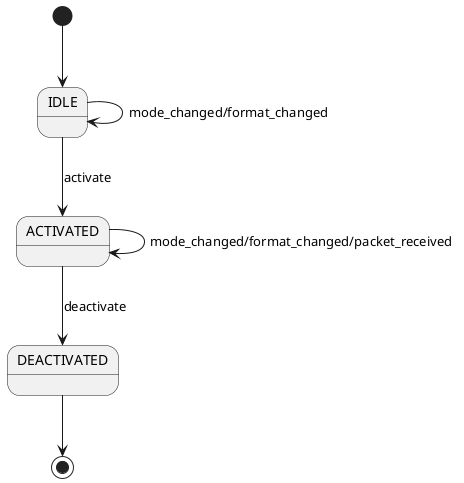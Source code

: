 @startuml
[*] --> IDLE
IDLE -> IDLE : mode_changed/format_changed
IDLE --> ACTIVATED : activate
ACTIVATED -> ACTIVATED : mode_changed/format_changed/packet_received
ACTIVATED --> DEACTIVATED : deactivate
DEACTIVATED --> [*]
@enduml